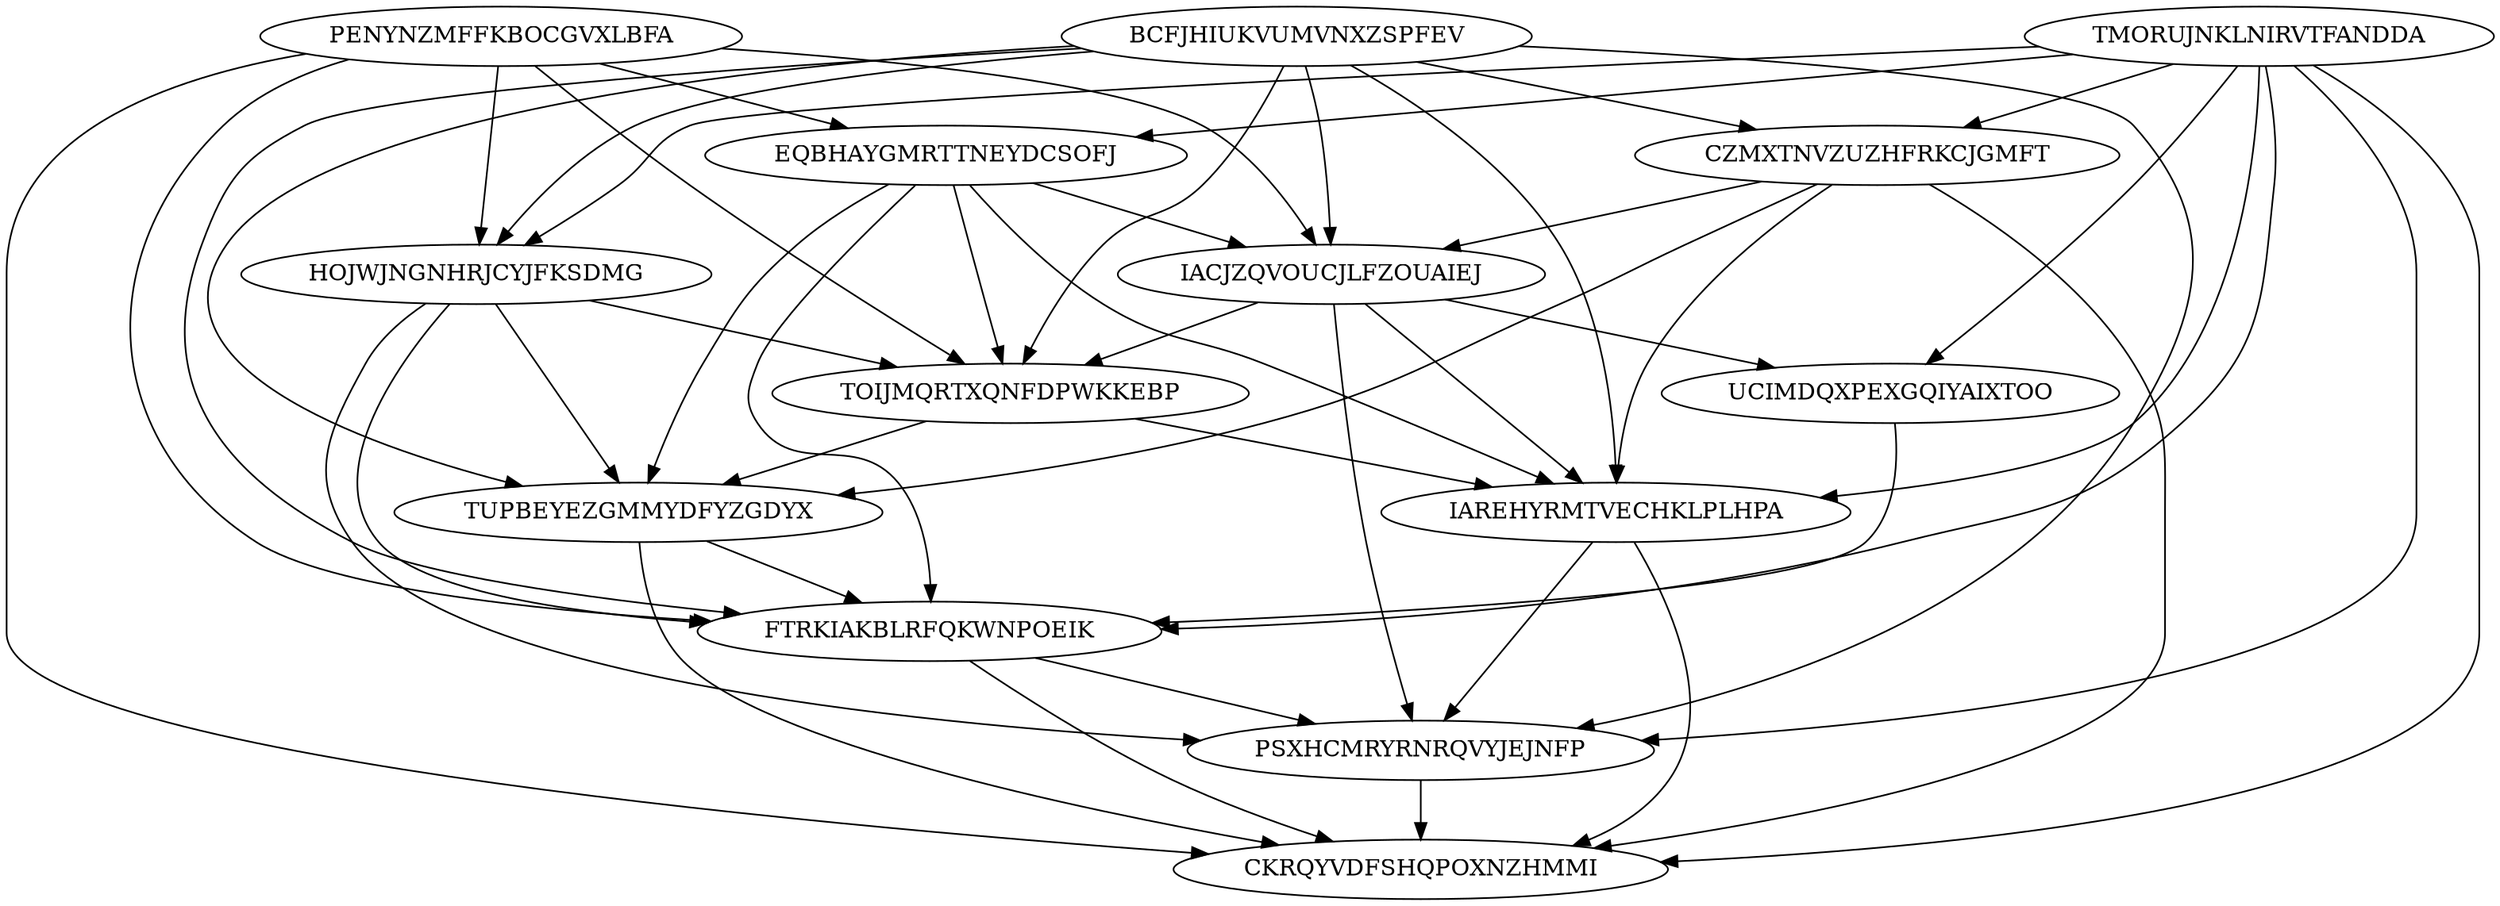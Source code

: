 digraph N14M49 {
	PENYNZMFFKBOCGVXLBFA	[Weight=16];
	TMORUJNKLNIRVTFANDDA	[Weight=18];
	BCFJHIUKVUMVNXZSPFEV	[Weight=17];
	EQBHAYGMRTTNEYDCSOFJ	[Weight=18];
	CZMXTNVZUZHFRKCJGMFT	[Weight=13];
	IACJZQVOUCJLFZOUAIEJ	[Weight=20];
	HOJWJNGNHRJCYJFKSDMG	[Weight=13];
	TOIJMQRTXQNFDPWKKEBP	[Weight=10];
	TUPBEYEZGMMYDFYZGDYX	[Weight=16];
	UCIMDQXPEXGQIYAIXTOO	[Weight=13];
	IAREHYRMTVECHKLPLHPA	[Weight=20];
	FTRKIAKBLRFQKWNPOEIK	[Weight=14];
	PSXHCMRYRNRQVYJEJNFP	[Weight=19];
	CKRQYVDFSHQPOXNZHMMI	[Weight=17];
	PENYNZMFFKBOCGVXLBFA -> HOJWJNGNHRJCYJFKSDMG [Weight=12];
	BCFJHIUKVUMVNXZSPFEV -> IAREHYRMTVECHKLPLHPA [Weight=12];
	PENYNZMFFKBOCGVXLBFA -> CKRQYVDFSHQPOXNZHMMI [Weight=11];
	PENYNZMFFKBOCGVXLBFA -> IACJZQVOUCJLFZOUAIEJ [Weight=11];
	EQBHAYGMRTTNEYDCSOFJ -> TUPBEYEZGMMYDFYZGDYX [Weight=11];
	BCFJHIUKVUMVNXZSPFEV -> TUPBEYEZGMMYDFYZGDYX [Weight=13];
	BCFJHIUKVUMVNXZSPFEV -> TOIJMQRTXQNFDPWKKEBP [Weight=13];
	HOJWJNGNHRJCYJFKSDMG -> TOIJMQRTXQNFDPWKKEBP [Weight=11];
	TMORUJNKLNIRVTFANDDA -> UCIMDQXPEXGQIYAIXTOO [Weight=10];
	BCFJHIUKVUMVNXZSPFEV -> HOJWJNGNHRJCYJFKSDMG [Weight=18];
	PENYNZMFFKBOCGVXLBFA -> FTRKIAKBLRFQKWNPOEIK [Weight=17];
	IACJZQVOUCJLFZOUAIEJ -> IAREHYRMTVECHKLPLHPA [Weight=18];
	IACJZQVOUCJLFZOUAIEJ -> UCIMDQXPEXGQIYAIXTOO [Weight=11];
	EQBHAYGMRTTNEYDCSOFJ -> FTRKIAKBLRFQKWNPOEIK [Weight=17];
	IAREHYRMTVECHKLPLHPA -> PSXHCMRYRNRQVYJEJNFP [Weight=18];
	TOIJMQRTXQNFDPWKKEBP -> TUPBEYEZGMMYDFYZGDYX [Weight=17];
	HOJWJNGNHRJCYJFKSDMG -> FTRKIAKBLRFQKWNPOEIK [Weight=10];
	IACJZQVOUCJLFZOUAIEJ -> PSXHCMRYRNRQVYJEJNFP [Weight=11];
	IACJZQVOUCJLFZOUAIEJ -> TOIJMQRTXQNFDPWKKEBP [Weight=16];
	BCFJHIUKVUMVNXZSPFEV -> FTRKIAKBLRFQKWNPOEIK [Weight=18];
	TMORUJNKLNIRVTFANDDA -> HOJWJNGNHRJCYJFKSDMG [Weight=12];
	TMORUJNKLNIRVTFANDDA -> CKRQYVDFSHQPOXNZHMMI [Weight=20];
	TUPBEYEZGMMYDFYZGDYX -> CKRQYVDFSHQPOXNZHMMI [Weight=11];
	TMORUJNKLNIRVTFANDDA -> PSXHCMRYRNRQVYJEJNFP [Weight=13];
	BCFJHIUKVUMVNXZSPFEV -> PSXHCMRYRNRQVYJEJNFP [Weight=12];
	UCIMDQXPEXGQIYAIXTOO -> FTRKIAKBLRFQKWNPOEIK [Weight=17];
	HOJWJNGNHRJCYJFKSDMG -> TUPBEYEZGMMYDFYZGDYX [Weight=13];
	PSXHCMRYRNRQVYJEJNFP -> CKRQYVDFSHQPOXNZHMMI [Weight=13];
	FTRKIAKBLRFQKWNPOEIK -> PSXHCMRYRNRQVYJEJNFP [Weight=16];
	BCFJHIUKVUMVNXZSPFEV -> IACJZQVOUCJLFZOUAIEJ [Weight=15];
	FTRKIAKBLRFQKWNPOEIK -> CKRQYVDFSHQPOXNZHMMI [Weight=15];
	HOJWJNGNHRJCYJFKSDMG -> PSXHCMRYRNRQVYJEJNFP [Weight=12];
	EQBHAYGMRTTNEYDCSOFJ -> IAREHYRMTVECHKLPLHPA [Weight=12];
	IAREHYRMTVECHKLPLHPA -> CKRQYVDFSHQPOXNZHMMI [Weight=17];
	TMORUJNKLNIRVTFANDDA -> CZMXTNVZUZHFRKCJGMFT [Weight=17];
	TMORUJNKLNIRVTFANDDA -> EQBHAYGMRTTNEYDCSOFJ [Weight=11];
	PENYNZMFFKBOCGVXLBFA -> TOIJMQRTXQNFDPWKKEBP [Weight=19];
	EQBHAYGMRTTNEYDCSOFJ -> IACJZQVOUCJLFZOUAIEJ [Weight=14];
	TOIJMQRTXQNFDPWKKEBP -> IAREHYRMTVECHKLPLHPA [Weight=14];
	BCFJHIUKVUMVNXZSPFEV -> CZMXTNVZUZHFRKCJGMFT [Weight=12];
	TMORUJNKLNIRVTFANDDA -> FTRKIAKBLRFQKWNPOEIK [Weight=18];
	CZMXTNVZUZHFRKCJGMFT -> IAREHYRMTVECHKLPLHPA [Weight=16];
	EQBHAYGMRTTNEYDCSOFJ -> TOIJMQRTXQNFDPWKKEBP [Weight=14];
	CZMXTNVZUZHFRKCJGMFT -> CKRQYVDFSHQPOXNZHMMI [Weight=16];
	PENYNZMFFKBOCGVXLBFA -> EQBHAYGMRTTNEYDCSOFJ [Weight=12];
	TUPBEYEZGMMYDFYZGDYX -> FTRKIAKBLRFQKWNPOEIK [Weight=18];
	CZMXTNVZUZHFRKCJGMFT -> TUPBEYEZGMMYDFYZGDYX [Weight=15];
	CZMXTNVZUZHFRKCJGMFT -> IACJZQVOUCJLFZOUAIEJ [Weight=19];
	TMORUJNKLNIRVTFANDDA -> IAREHYRMTVECHKLPLHPA [Weight=19];
}
